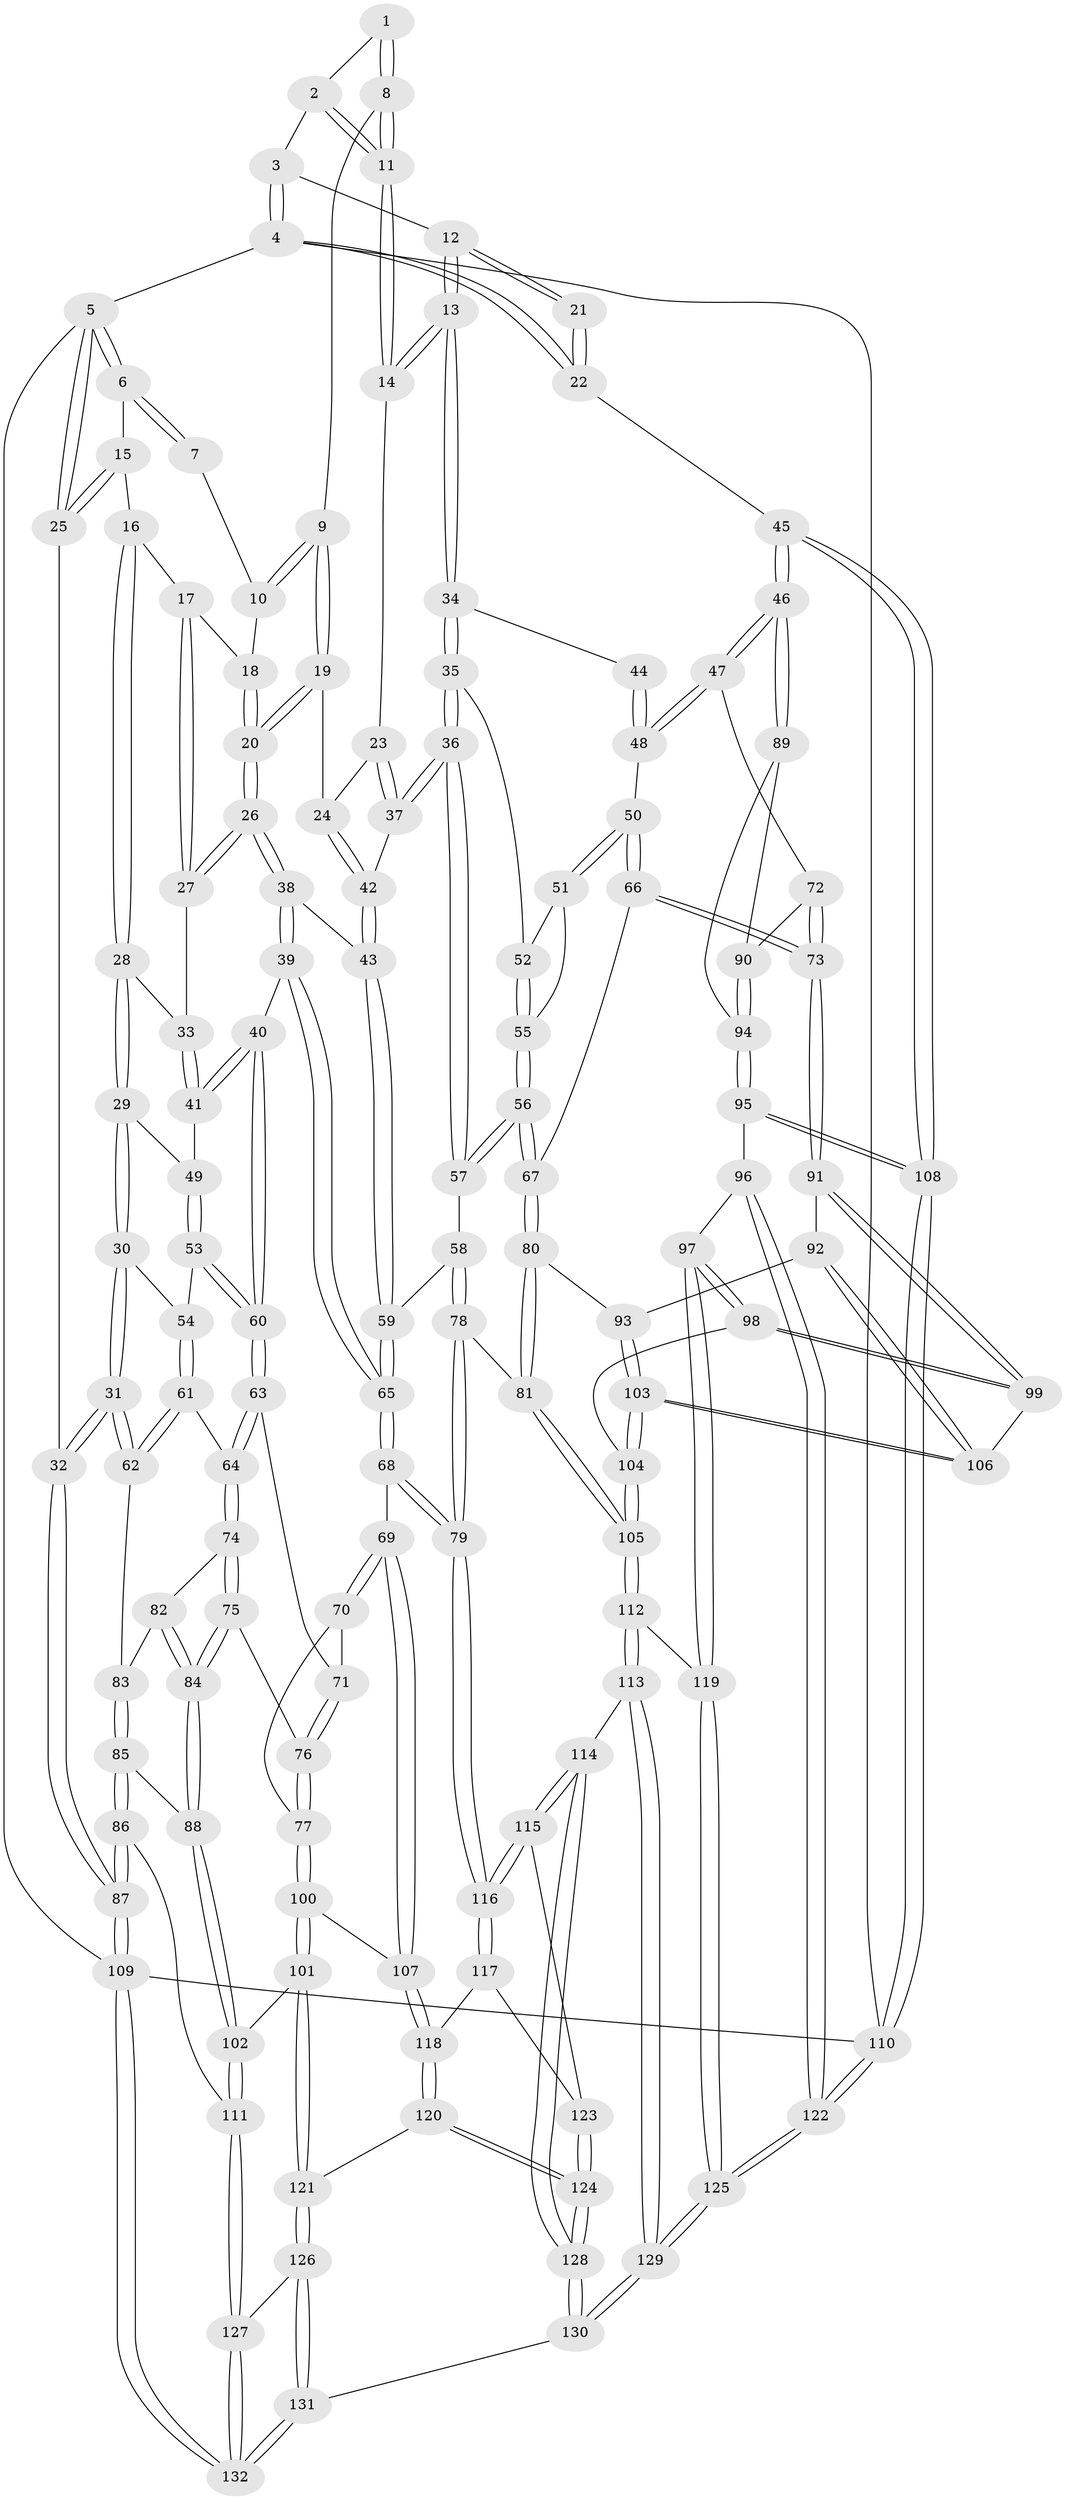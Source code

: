 // coarse degree distribution, {3: 0.2564102564102564, 4: 0.3076923076923077, 8: 0.07692307692307693, 2: 0.07692307692307693, 6: 0.1282051282051282, 7: 0.05128205128205128, 5: 0.10256410256410256}
// Generated by graph-tools (version 1.1) at 2025/21/03/04/25 18:21:15]
// undirected, 132 vertices, 327 edges
graph export_dot {
graph [start="1"]
  node [color=gray90,style=filled];
  1 [pos="+0.5855857860684812+0"];
  2 [pos="+0.835013277202135+0"];
  3 [pos="+0.8529054961310072+0"];
  4 [pos="+1+0"];
  5 [pos="+0+0"];
  6 [pos="+0+0"];
  7 [pos="+0.37985340213118357+0"];
  8 [pos="+0.5579360468720739+0.057855953037609306"];
  9 [pos="+0.5034239197584319+0.14852060734922273"];
  10 [pos="+0.3420528431305789+0.052302773036025645"];
  11 [pos="+0.7023964670602698+0.19998541775561363"];
  12 [pos="+0.8615891762840481+0.10268153159802398"];
  13 [pos="+0.788579181668354+0.2654614913680418"];
  14 [pos="+0.7103177733320303+0.2310340853114208"];
  15 [pos="+0.1777051432862043+0.13755315428393886"];
  16 [pos="+0.19874280225680993+0.16261391061567654"];
  17 [pos="+0.23680262277671724+0.1634691101079962"];
  18 [pos="+0.3370111029629776+0.06219319875247733"];
  19 [pos="+0.48153004791043247+0.22772459886087293"];
  20 [pos="+0.4425722017650429+0.24506840742193212"];
  21 [pos="+1+0.24228113238001278"];
  22 [pos="+1+0.276953166673878"];
  23 [pos="+0.6678875496365281+0.2505884949197068"];
  24 [pos="+0.5395701030624441+0.259008172916019"];
  25 [pos="+0+0.251497277554692"];
  26 [pos="+0.4335637219264128+0.251521134315578"];
  27 [pos="+0.31826032960031436+0.22878735203395548"];
  28 [pos="+0.13935858246842392+0.27909868430313256"];
  29 [pos="+0.11916939393604464+0.3036756458506752"];
  30 [pos="+0.10839595312130264+0.3104569893259865"];
  31 [pos="+0+0.3752218834776512"];
  32 [pos="+0+0.3710292816641888"];
  33 [pos="+0.27755173172850417+0.31466460600519075"];
  34 [pos="+0.7889197352725429+0.26591496646375845"];
  35 [pos="+0.7892168398759074+0.2986838086235023"];
  36 [pos="+0.6545566955584005+0.4096714250948882"];
  37 [pos="+0.6382922115031345+0.3912272204849722"];
  38 [pos="+0.4002269714543922+0.4043975120944617"];
  39 [pos="+0.39959872983619565+0.40520027239810147"];
  40 [pos="+0.3164314726294194+0.42935132512694824"];
  41 [pos="+0.2847065814336913+0.38370218140822043"];
  42 [pos="+0.5680343531544593+0.37132108904930566"];
  43 [pos="+0.5330492639931546+0.4108625745307339"];
  44 [pos="+0.8716727676658663+0.26540622497598315"];
  45 [pos="+1+0.4083915756271324"];
  46 [pos="+1+0.4222390674175075"];
  47 [pos="+1+0.4463148964889009"];
  48 [pos="+0.9560844694343492+0.436819661742144"];
  49 [pos="+0.21361964078249035+0.35826838540684475"];
  50 [pos="+0.9313681734458698+0.4362684950117628"];
  51 [pos="+0.9150151345131964+0.4272748180856873"];
  52 [pos="+0.7984852691873999+0.3309003105205936"];
  53 [pos="+0.19280891106900708+0.4372393075216437"];
  54 [pos="+0.17942955232870741+0.4392230426987024"];
  55 [pos="+0.7642275829647407+0.45069666704269423"];
  56 [pos="+0.7470054817912696+0.4816641980341214"];
  57 [pos="+0.668533207690123+0.46172450598746423"];
  58 [pos="+0.6326502198248295+0.4911290356071262"];
  59 [pos="+0.5574603724871177+0.4803963217507807"];
  60 [pos="+0.3104539495457471+0.4374960471886447"];
  61 [pos="+0.142023715311691+0.5004293394447945"];
  62 [pos="+0+0.4671360891538303"];
  63 [pos="+0.3049813852661948+0.4600295952896437"];
  64 [pos="+0.153466559039493+0.5155974374864601"];
  65 [pos="+0.4738584464887632+0.5561017707244312"];
  66 [pos="+0.8092421220658135+0.5352561574318231"];
  67 [pos="+0.7766183394362289+0.5305764697292901"];
  68 [pos="+0.47002042302922104+0.5992760588829378"];
  69 [pos="+0.3550965226312664+0.6362290477846663"];
  70 [pos="+0.3074315184716376+0.48629600104917825"];
  71 [pos="+0.3043695509711443+0.4673186420493381"];
  72 [pos="+0.916814516451719+0.5702053187879043"];
  73 [pos="+0.8697740181795097+0.5887683371172222"];
  74 [pos="+0.15828590267143816+0.52621254094529"];
  75 [pos="+0.178549292247512+0.5678825192701455"];
  76 [pos="+0.18017783080991762+0.5685556660509263"];
  77 [pos="+0.21763513819369878+0.5999938058294918"];
  78 [pos="+0.6190667005401289+0.6409500150503333"];
  79 [pos="+0.568480317265781+0.6703939786966299"];
  80 [pos="+0.7568838624270757+0.5659248555699238"];
  81 [pos="+0.6524109790342986+0.6404929181674116"];
  82 [pos="+0.0752368419060329+0.5801632758906724"];
  83 [pos="+0.034334038276502644+0.551230096624636"];
  84 [pos="+0.11894097634361374+0.6145788525471216"];
  85 [pos="+0.04240783657327159+0.681122236376884"];
  86 [pos="+0+0.780350769910149"];
  87 [pos="+0+0.7956295132329381"];
  88 [pos="+0.10913402068754466+0.6487636018103161"];
  89 [pos="+1+0.5368970767821492"];
  90 [pos="+0.946129846137559+0.604283164193717"];
  91 [pos="+0.8697421390524972+0.602872535139562"];
  92 [pos="+0.8135453528780825+0.6288301891049499"];
  93 [pos="+0.7687831832457008+0.5975071413453678"];
  94 [pos="+0.9622662525233671+0.6308871535308757"];
  95 [pos="+0.9570051959116301+0.7094377396553643"];
  96 [pos="+0.9550621109165185+0.7101702233740972"];
  97 [pos="+0.9321918941386147+0.7143643640897671"];
  98 [pos="+0.893233136907432+0.6823968380859633"];
  99 [pos="+0.87663413967666+0.64287421536849"];
  100 [pos="+0.27868289659307527+0.6733815616152684"];
  101 [pos="+0.24513336201223193+0.7181600655048948"];
  102 [pos="+0.1979978109436952+0.7239808327022179"];
  103 [pos="+0.7830867026642266+0.6651378140399279"];
  104 [pos="+0.7700154303379853+0.7090437857094763"];
  105 [pos="+0.761586603689838+0.7173682187350269"];
  106 [pos="+0.8035057453936711+0.65245062675756"];
  107 [pos="+0.34046859386141703+0.652295095973173"];
  108 [pos="+1+0.7138074862160515"];
  109 [pos="+0+1"];
  110 [pos="+1+1"];
  111 [pos="+0.06449948737853532+0.8183342591826397"];
  112 [pos="+0.7631607050908941+0.7823382921216437"];
  113 [pos="+0.6974660401339877+0.839024538710718"];
  114 [pos="+0.598575136246918+0.8214612250059157"];
  115 [pos="+0.5715062985076209+0.7611757450266536"];
  116 [pos="+0.5655576071503488+0.7124457879269033"];
  117 [pos="+0.3999521493435684+0.7493752103817362"];
  118 [pos="+0.3946024240957119+0.7484111207540545"];
  119 [pos="+0.8728169353577736+0.8118383704515141"];
  120 [pos="+0.36952207410319693+0.8449413915753751"];
  121 [pos="+0.26958151812554415+0.81477458296709"];
  122 [pos="+1+1"];
  123 [pos="+0.4637963739469575+0.7946436012409"];
  124 [pos="+0.39975698480447863+0.8844804446062955"];
  125 [pos="+1+1"];
  126 [pos="+0.2114022093245103+0.9057205952698866"];
  127 [pos="+0.1235022840356334+0.8921756845700319"];
  128 [pos="+0.46020188107201393+1"];
  129 [pos="+0.8984025862493642+1"];
  130 [pos="+0.4456154750686304+1"];
  131 [pos="+0.3934048796844863+1"];
  132 [pos="+0+1"];
  1 -- 2;
  1 -- 8;
  1 -- 8;
  2 -- 3;
  2 -- 11;
  2 -- 11;
  3 -- 4;
  3 -- 4;
  3 -- 12;
  4 -- 5;
  4 -- 22;
  4 -- 22;
  4 -- 110;
  5 -- 6;
  5 -- 6;
  5 -- 25;
  5 -- 25;
  5 -- 109;
  6 -- 7;
  6 -- 7;
  6 -- 15;
  7 -- 10;
  8 -- 9;
  8 -- 11;
  8 -- 11;
  9 -- 10;
  9 -- 10;
  9 -- 19;
  9 -- 19;
  10 -- 18;
  11 -- 14;
  11 -- 14;
  12 -- 13;
  12 -- 13;
  12 -- 21;
  12 -- 21;
  13 -- 14;
  13 -- 14;
  13 -- 34;
  13 -- 34;
  14 -- 23;
  15 -- 16;
  15 -- 25;
  15 -- 25;
  16 -- 17;
  16 -- 28;
  16 -- 28;
  17 -- 18;
  17 -- 27;
  17 -- 27;
  18 -- 20;
  18 -- 20;
  19 -- 20;
  19 -- 20;
  19 -- 24;
  20 -- 26;
  20 -- 26;
  21 -- 22;
  21 -- 22;
  22 -- 45;
  23 -- 24;
  23 -- 37;
  23 -- 37;
  24 -- 42;
  24 -- 42;
  25 -- 32;
  26 -- 27;
  26 -- 27;
  26 -- 38;
  26 -- 38;
  27 -- 33;
  28 -- 29;
  28 -- 29;
  28 -- 33;
  29 -- 30;
  29 -- 30;
  29 -- 49;
  30 -- 31;
  30 -- 31;
  30 -- 54;
  31 -- 32;
  31 -- 32;
  31 -- 62;
  31 -- 62;
  32 -- 87;
  32 -- 87;
  33 -- 41;
  33 -- 41;
  34 -- 35;
  34 -- 35;
  34 -- 44;
  35 -- 36;
  35 -- 36;
  35 -- 52;
  36 -- 37;
  36 -- 37;
  36 -- 57;
  36 -- 57;
  37 -- 42;
  38 -- 39;
  38 -- 39;
  38 -- 43;
  39 -- 40;
  39 -- 65;
  39 -- 65;
  40 -- 41;
  40 -- 41;
  40 -- 60;
  40 -- 60;
  41 -- 49;
  42 -- 43;
  42 -- 43;
  43 -- 59;
  43 -- 59;
  44 -- 48;
  44 -- 48;
  45 -- 46;
  45 -- 46;
  45 -- 108;
  45 -- 108;
  46 -- 47;
  46 -- 47;
  46 -- 89;
  46 -- 89;
  47 -- 48;
  47 -- 48;
  47 -- 72;
  48 -- 50;
  49 -- 53;
  49 -- 53;
  50 -- 51;
  50 -- 51;
  50 -- 66;
  50 -- 66;
  51 -- 52;
  51 -- 55;
  52 -- 55;
  52 -- 55;
  53 -- 54;
  53 -- 60;
  53 -- 60;
  54 -- 61;
  54 -- 61;
  55 -- 56;
  55 -- 56;
  56 -- 57;
  56 -- 57;
  56 -- 67;
  56 -- 67;
  57 -- 58;
  58 -- 59;
  58 -- 78;
  58 -- 78;
  59 -- 65;
  59 -- 65;
  60 -- 63;
  60 -- 63;
  61 -- 62;
  61 -- 62;
  61 -- 64;
  62 -- 83;
  63 -- 64;
  63 -- 64;
  63 -- 71;
  64 -- 74;
  64 -- 74;
  65 -- 68;
  65 -- 68;
  66 -- 67;
  66 -- 73;
  66 -- 73;
  67 -- 80;
  67 -- 80;
  68 -- 69;
  68 -- 79;
  68 -- 79;
  69 -- 70;
  69 -- 70;
  69 -- 107;
  69 -- 107;
  70 -- 71;
  70 -- 77;
  71 -- 76;
  71 -- 76;
  72 -- 73;
  72 -- 73;
  72 -- 90;
  73 -- 91;
  73 -- 91;
  74 -- 75;
  74 -- 75;
  74 -- 82;
  75 -- 76;
  75 -- 84;
  75 -- 84;
  76 -- 77;
  76 -- 77;
  77 -- 100;
  77 -- 100;
  78 -- 79;
  78 -- 79;
  78 -- 81;
  79 -- 116;
  79 -- 116;
  80 -- 81;
  80 -- 81;
  80 -- 93;
  81 -- 105;
  81 -- 105;
  82 -- 83;
  82 -- 84;
  82 -- 84;
  83 -- 85;
  83 -- 85;
  84 -- 88;
  84 -- 88;
  85 -- 86;
  85 -- 86;
  85 -- 88;
  86 -- 87;
  86 -- 87;
  86 -- 111;
  87 -- 109;
  87 -- 109;
  88 -- 102;
  88 -- 102;
  89 -- 90;
  89 -- 94;
  90 -- 94;
  90 -- 94;
  91 -- 92;
  91 -- 99;
  91 -- 99;
  92 -- 93;
  92 -- 106;
  92 -- 106;
  93 -- 103;
  93 -- 103;
  94 -- 95;
  94 -- 95;
  95 -- 96;
  95 -- 108;
  95 -- 108;
  96 -- 97;
  96 -- 122;
  96 -- 122;
  97 -- 98;
  97 -- 98;
  97 -- 119;
  97 -- 119;
  98 -- 99;
  98 -- 99;
  98 -- 104;
  99 -- 106;
  100 -- 101;
  100 -- 101;
  100 -- 107;
  101 -- 102;
  101 -- 121;
  101 -- 121;
  102 -- 111;
  102 -- 111;
  103 -- 104;
  103 -- 104;
  103 -- 106;
  103 -- 106;
  104 -- 105;
  104 -- 105;
  105 -- 112;
  105 -- 112;
  107 -- 118;
  107 -- 118;
  108 -- 110;
  108 -- 110;
  109 -- 132;
  109 -- 132;
  109 -- 110;
  110 -- 122;
  110 -- 122;
  111 -- 127;
  111 -- 127;
  112 -- 113;
  112 -- 113;
  112 -- 119;
  113 -- 114;
  113 -- 129;
  113 -- 129;
  114 -- 115;
  114 -- 115;
  114 -- 128;
  114 -- 128;
  115 -- 116;
  115 -- 116;
  115 -- 123;
  116 -- 117;
  116 -- 117;
  117 -- 118;
  117 -- 123;
  118 -- 120;
  118 -- 120;
  119 -- 125;
  119 -- 125;
  120 -- 121;
  120 -- 124;
  120 -- 124;
  121 -- 126;
  121 -- 126;
  122 -- 125;
  122 -- 125;
  123 -- 124;
  123 -- 124;
  124 -- 128;
  124 -- 128;
  125 -- 129;
  125 -- 129;
  126 -- 127;
  126 -- 131;
  126 -- 131;
  127 -- 132;
  127 -- 132;
  128 -- 130;
  128 -- 130;
  129 -- 130;
  129 -- 130;
  130 -- 131;
  131 -- 132;
  131 -- 132;
}
